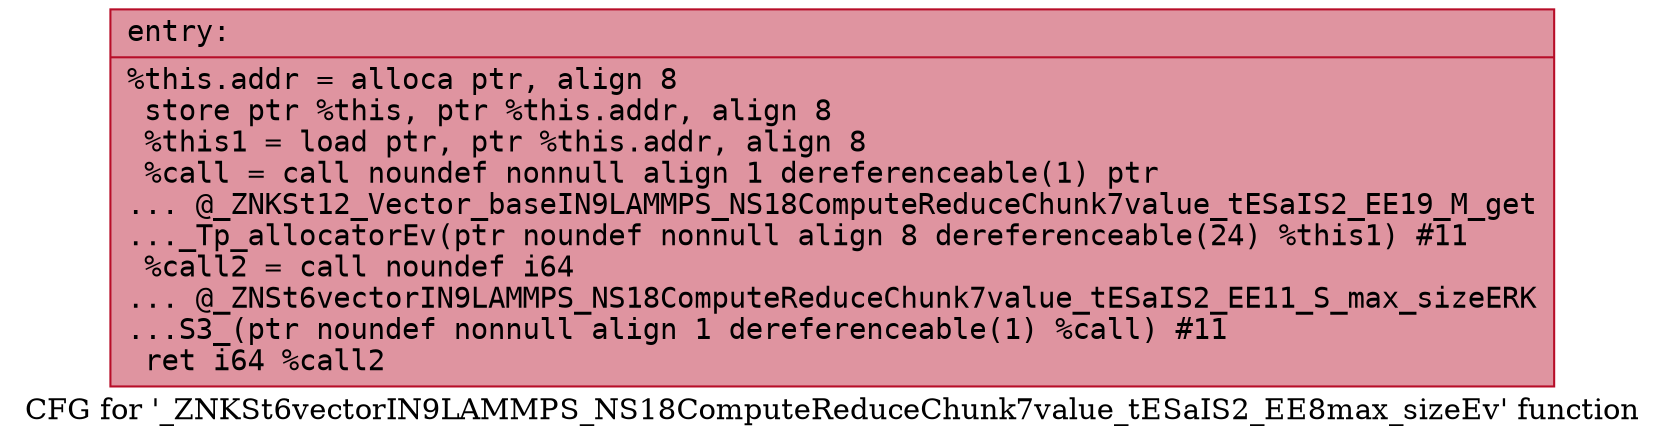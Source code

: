 digraph "CFG for '_ZNKSt6vectorIN9LAMMPS_NS18ComputeReduceChunk7value_tESaIS2_EE8max_sizeEv' function" {
	label="CFG for '_ZNKSt6vectorIN9LAMMPS_NS18ComputeReduceChunk7value_tESaIS2_EE8max_sizeEv' function";

	Node0x562fdb284880 [shape=record,color="#b70d28ff", style=filled, fillcolor="#b70d2870" fontname="Courier",label="{entry:\l|  %this.addr = alloca ptr, align 8\l  store ptr %this, ptr %this.addr, align 8\l  %this1 = load ptr, ptr %this.addr, align 8\l  %call = call noundef nonnull align 1 dereferenceable(1) ptr\l... @_ZNKSt12_Vector_baseIN9LAMMPS_NS18ComputeReduceChunk7value_tESaIS2_EE19_M_get\l..._Tp_allocatorEv(ptr noundef nonnull align 8 dereferenceable(24) %this1) #11\l  %call2 = call noundef i64\l... @_ZNSt6vectorIN9LAMMPS_NS18ComputeReduceChunk7value_tESaIS2_EE11_S_max_sizeERK\l...S3_(ptr noundef nonnull align 1 dereferenceable(1) %call) #11\l  ret i64 %call2\l}"];
}
